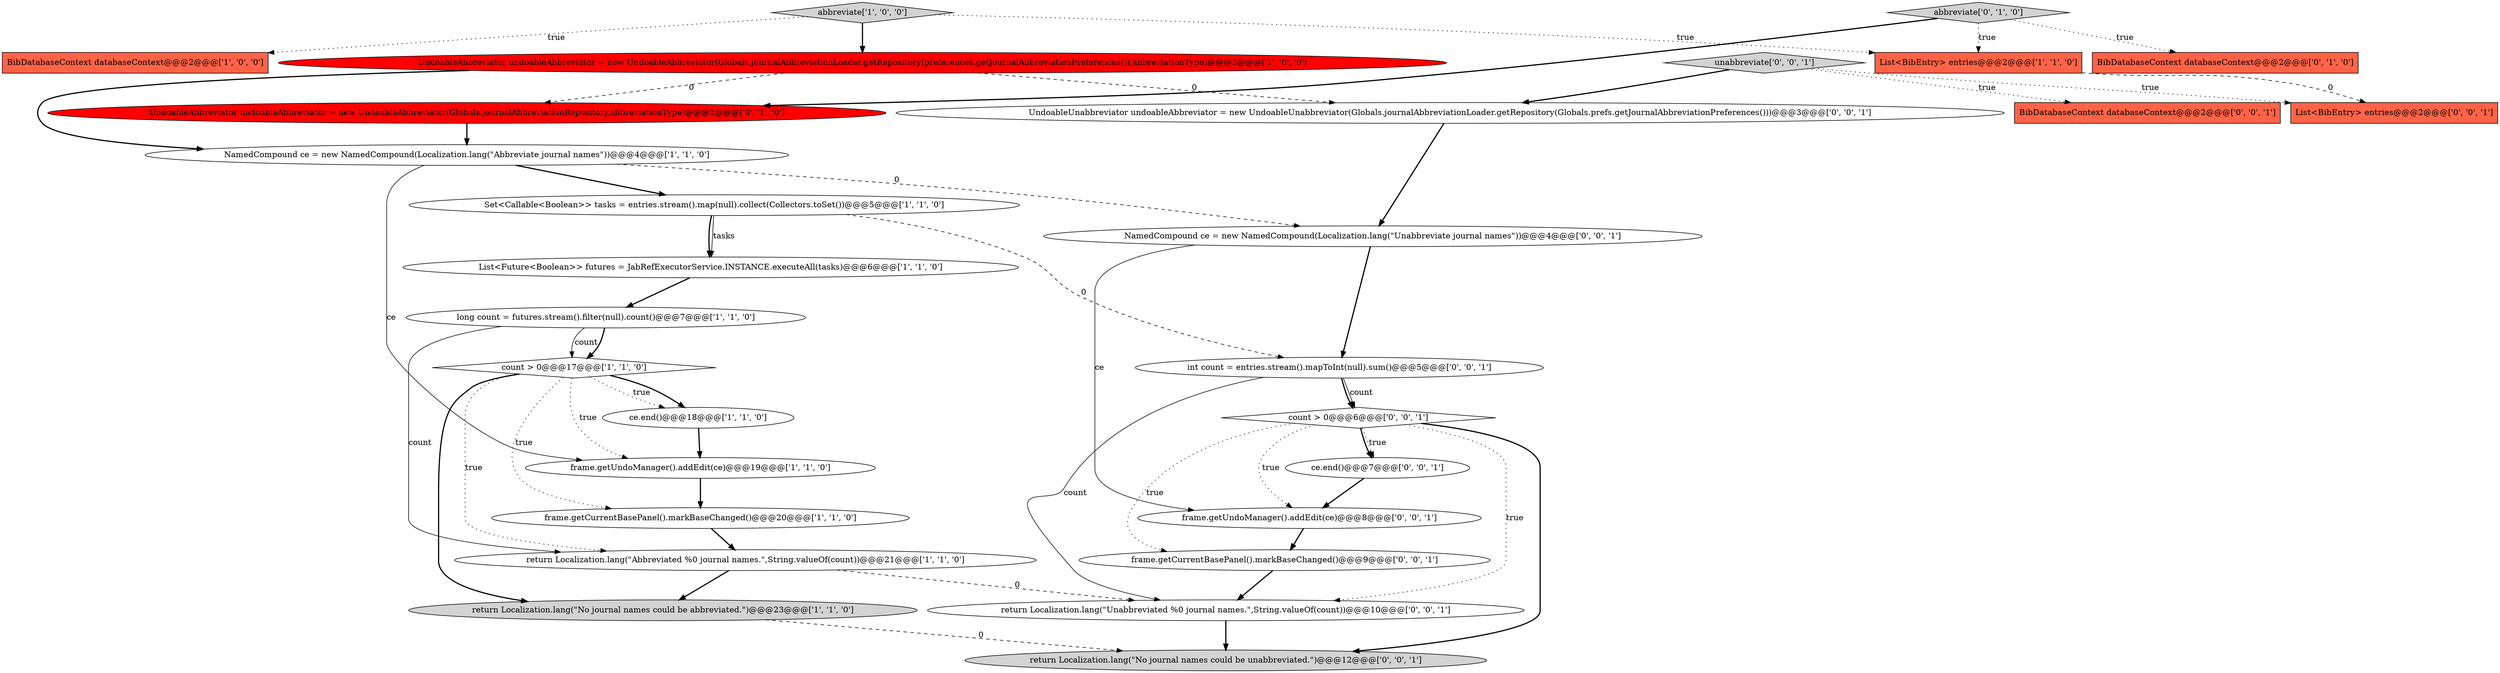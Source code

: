 digraph {
24 [style = filled, label = "UndoableUnabbreviator undoableAbbreviator = new UndoableUnabbreviator(Globals.journalAbbreviationLoader.getRepository(Globals.prefs.getJournalAbbreviationPreferences()))@@@3@@@['0', '0', '1']", fillcolor = white, shape = ellipse image = "AAA0AAABBB3BBB"];
1 [style = filled, label = "UndoableAbbreviator undoableAbbreviator = new UndoableAbbreviator(Globals.journalAbbreviationLoader.getRepository(preferences.getJournalAbbreviationPreferences()),abbreviationType)@@@3@@@['1', '0', '0']", fillcolor = red, shape = ellipse image = "AAA1AAABBB1BBB"];
26 [style = filled, label = "int count = entries.stream().mapToInt(null).sum()@@@5@@@['0', '0', '1']", fillcolor = white, shape = ellipse image = "AAA0AAABBB3BBB"];
23 [style = filled, label = "BibDatabaseContext databaseContext@@@2@@@['0', '0', '1']", fillcolor = tomato, shape = box image = "AAA0AAABBB3BBB"];
21 [style = filled, label = "frame.getUndoManager().addEdit(ce)@@@8@@@['0', '0', '1']", fillcolor = white, shape = ellipse image = "AAA0AAABBB3BBB"];
13 [style = filled, label = "long count = futures.stream().filter(null).count()@@@7@@@['1', '1', '0']", fillcolor = white, shape = ellipse image = "AAA0AAABBB1BBB"];
12 [style = filled, label = "return Localization.lang(\"No journal names could be abbreviated.\")@@@23@@@['1', '1', '0']", fillcolor = lightgray, shape = ellipse image = "AAA0AAABBB1BBB"];
25 [style = filled, label = "return Localization.lang(\"Unabbreviated %0 journal names.\",String.valueOf(count))@@@10@@@['0', '0', '1']", fillcolor = white, shape = ellipse image = "AAA0AAABBB3BBB"];
2 [style = filled, label = "frame.getCurrentBasePanel().markBaseChanged()@@@20@@@['1', '1', '0']", fillcolor = white, shape = ellipse image = "AAA0AAABBB1BBB"];
16 [style = filled, label = "UndoableAbbreviator undoableAbbreviator = new UndoableAbbreviator(Globals.journalAbbreviationRepository,abbreviationType)@@@3@@@['0', '1', '0']", fillcolor = red, shape = ellipse image = "AAA1AAABBB2BBB"];
17 [style = filled, label = "frame.getCurrentBasePanel().markBaseChanged()@@@9@@@['0', '0', '1']", fillcolor = white, shape = ellipse image = "AAA0AAABBB3BBB"];
6 [style = filled, label = "NamedCompound ce = new NamedCompound(Localization.lang(\"Abbreviate journal names\"))@@@4@@@['1', '1', '0']", fillcolor = white, shape = ellipse image = "AAA0AAABBB1BBB"];
7 [style = filled, label = "count > 0@@@17@@@['1', '1', '0']", fillcolor = white, shape = diamond image = "AAA0AAABBB1BBB"];
9 [style = filled, label = "Set<Callable<Boolean>> tasks = entries.stream().map(null).collect(Collectors.toSet())@@@5@@@['1', '1', '0']", fillcolor = white, shape = ellipse image = "AAA0AAABBB1BBB"];
11 [style = filled, label = "List<BibEntry> entries@@@2@@@['1', '1', '0']", fillcolor = tomato, shape = box image = "AAA0AAABBB1BBB"];
19 [style = filled, label = "NamedCompound ce = new NamedCompound(Localization.lang(\"Unabbreviate journal names\"))@@@4@@@['0', '0', '1']", fillcolor = white, shape = ellipse image = "AAA0AAABBB3BBB"];
14 [style = filled, label = "abbreviate['0', '1', '0']", fillcolor = lightgray, shape = diamond image = "AAA0AAABBB2BBB"];
28 [style = filled, label = "List<BibEntry> entries@@@2@@@['0', '0', '1']", fillcolor = tomato, shape = box image = "AAA0AAABBB3BBB"];
3 [style = filled, label = "frame.getUndoManager().addEdit(ce)@@@19@@@['1', '1', '0']", fillcolor = white, shape = ellipse image = "AAA0AAABBB1BBB"];
18 [style = filled, label = "return Localization.lang(\"No journal names could be unabbreviated.\")@@@12@@@['0', '0', '1']", fillcolor = lightgray, shape = ellipse image = "AAA0AAABBB3BBB"];
5 [style = filled, label = "ce.end()@@@18@@@['1', '1', '0']", fillcolor = white, shape = ellipse image = "AAA0AAABBB1BBB"];
20 [style = filled, label = "ce.end()@@@7@@@['0', '0', '1']", fillcolor = white, shape = ellipse image = "AAA0AAABBB3BBB"];
8 [style = filled, label = "BibDatabaseContext databaseContext@@@2@@@['1', '0', '0']", fillcolor = tomato, shape = box image = "AAA0AAABBB1BBB"];
22 [style = filled, label = "count > 0@@@6@@@['0', '0', '1']", fillcolor = white, shape = diamond image = "AAA0AAABBB3BBB"];
15 [style = filled, label = "BibDatabaseContext databaseContext@@@2@@@['0', '1', '0']", fillcolor = tomato, shape = box image = "AAA0AAABBB2BBB"];
0 [style = filled, label = "return Localization.lang(\"Abbreviated %0 journal names.\",String.valueOf(count))@@@21@@@['1', '1', '0']", fillcolor = white, shape = ellipse image = "AAA0AAABBB1BBB"];
4 [style = filled, label = "abbreviate['1', '0', '0']", fillcolor = lightgray, shape = diamond image = "AAA0AAABBB1BBB"];
27 [style = filled, label = "unabbreviate['0', '0', '1']", fillcolor = lightgray, shape = diamond image = "AAA0AAABBB3BBB"];
10 [style = filled, label = "List<Future<Boolean>> futures = JabRefExecutorService.INSTANCE.executeAll(tasks)@@@6@@@['1', '1', '0']", fillcolor = white, shape = ellipse image = "AAA0AAABBB1BBB"];
5->3 [style = bold, label=""];
14->16 [style = bold, label=""];
17->25 [style = bold, label=""];
7->2 [style = dotted, label="true"];
22->21 [style = dotted, label="true"];
6->3 [style = solid, label="ce"];
24->19 [style = bold, label=""];
7->12 [style = bold, label=""];
16->6 [style = bold, label=""];
0->12 [style = bold, label=""];
26->25 [style = solid, label="count"];
22->25 [style = dotted, label="true"];
25->18 [style = bold, label=""];
4->8 [style = dotted, label="true"];
4->11 [style = dotted, label="true"];
27->23 [style = dotted, label="true"];
19->21 [style = solid, label="ce"];
13->7 [style = solid, label="count"];
9->10 [style = bold, label=""];
7->0 [style = dotted, label="true"];
13->0 [style = solid, label="count"];
26->22 [style = bold, label=""];
7->5 [style = dotted, label="true"];
20->21 [style = bold, label=""];
9->10 [style = solid, label="tasks"];
11->28 [style = dashed, label="0"];
27->28 [style = dotted, label="true"];
14->15 [style = dotted, label="true"];
7->5 [style = bold, label=""];
2->0 [style = bold, label=""];
1->6 [style = bold, label=""];
22->18 [style = bold, label=""];
22->20 [style = dotted, label="true"];
0->25 [style = dashed, label="0"];
3->2 [style = bold, label=""];
10->13 [style = bold, label=""];
22->20 [style = bold, label=""];
7->3 [style = dotted, label="true"];
1->24 [style = dashed, label="0"];
13->7 [style = bold, label=""];
19->26 [style = bold, label=""];
1->16 [style = dashed, label="0"];
6->19 [style = dashed, label="0"];
9->26 [style = dashed, label="0"];
14->11 [style = dotted, label="true"];
12->18 [style = dashed, label="0"];
22->17 [style = dotted, label="true"];
27->24 [style = bold, label=""];
4->1 [style = bold, label=""];
6->9 [style = bold, label=""];
26->22 [style = solid, label="count"];
21->17 [style = bold, label=""];
}
